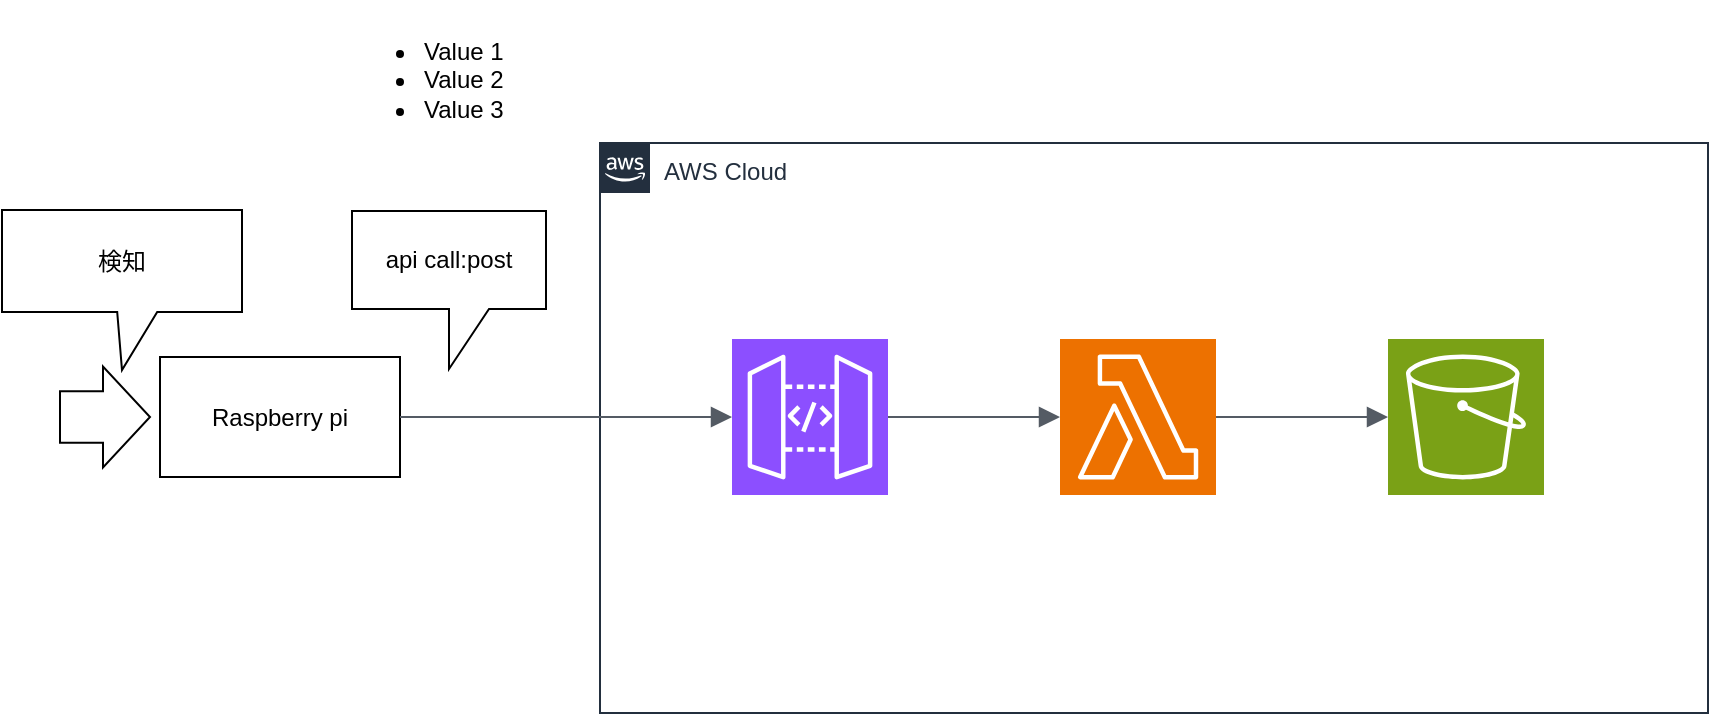 <mxfile version="24.7.7">
  <diagram name="ページ1" id="2bz06DOQqjxcS4X_Hx0f">
    <mxGraphModel dx="329" dy="1571" grid="0" gridSize="10" guides="1" tooltips="1" connect="1" arrows="1" fold="1" page="0" pageScale="1" pageWidth="827" pageHeight="1169" math="0" shadow="0">
      <root>
        <mxCell id="0" />
        <mxCell id="1" parent="0" />
        <mxCell id="OsVPCbcsclZ9nk15sfq9-4" value="Raspberry pi" style="rounded=0;whiteSpace=wrap;html=1;direction=east;" parent="1" vertex="1">
          <mxGeometry x="404" y="-295.5" width="120" height="60" as="geometry" />
        </mxCell>
        <mxCell id="OsVPCbcsclZ9nk15sfq9-5" value="AWS Cloud" style="points=[[0,0],[0.25,0],[0.5,0],[0.75,0],[1,0],[1,0.25],[1,0.5],[1,0.75],[1,1],[0.75,1],[0.5,1],[0.25,1],[0,1],[0,0.75],[0,0.5],[0,0.25]];outlineConnect=0;gradientColor=none;html=1;whiteSpace=wrap;fontSize=12;fontStyle=0;container=1;pointerEvents=0;collapsible=0;recursiveResize=0;shape=mxgraph.aws4.group;grIcon=mxgraph.aws4.group_aws_cloud_alt;strokeColor=#232F3E;fillColor=none;verticalAlign=top;align=left;spacingLeft=30;fontColor=#232F3E;dashed=0;" parent="1" vertex="1">
          <mxGeometry x="624" y="-402.5" width="554" height="285" as="geometry" />
        </mxCell>
        <mxCell id="OsVPCbcsclZ9nk15sfq9-8" value="" style="sketch=0;points=[[0,0,0],[0.25,0,0],[0.5,0,0],[0.75,0,0],[1,0,0],[0,1,0],[0.25,1,0],[0.5,1,0],[0.75,1,0],[1,1,0],[0,0.25,0],[0,0.5,0],[0,0.75,0],[1,0.25,0],[1,0.5,0],[1,0.75,0]];outlineConnect=0;fontColor=#232F3E;fillColor=#8C4FFF;strokeColor=#ffffff;dashed=0;verticalLabelPosition=bottom;verticalAlign=top;align=center;html=1;fontSize=12;fontStyle=0;aspect=fixed;shape=mxgraph.aws4.resourceIcon;resIcon=mxgraph.aws4.api_gateway;" parent="OsVPCbcsclZ9nk15sfq9-5" vertex="1">
          <mxGeometry x="66" y="98" width="78" height="78" as="geometry" />
        </mxCell>
        <mxCell id="OsVPCbcsclZ9nk15sfq9-9" value="" style="sketch=0;points=[[0,0,0],[0.25,0,0],[0.5,0,0],[0.75,0,0],[1,0,0],[0,1,0],[0.25,1,0],[0.5,1,0],[0.75,1,0],[1,1,0],[0,0.25,0],[0,0.5,0],[0,0.75,0],[1,0.25,0],[1,0.5,0],[1,0.75,0]];outlineConnect=0;fontColor=#232F3E;fillColor=#ED7100;strokeColor=#ffffff;dashed=0;verticalLabelPosition=bottom;verticalAlign=top;align=center;html=1;fontSize=12;fontStyle=0;aspect=fixed;shape=mxgraph.aws4.resourceIcon;resIcon=mxgraph.aws4.lambda;" parent="OsVPCbcsclZ9nk15sfq9-5" vertex="1">
          <mxGeometry x="230" y="98" width="78" height="78" as="geometry" />
        </mxCell>
        <mxCell id="OsVPCbcsclZ9nk15sfq9-10" value="" style="sketch=0;points=[[0,0,0],[0.25,0,0],[0.5,0,0],[0.75,0,0],[1,0,0],[0,1,0],[0.25,1,0],[0.5,1,0],[0.75,1,0],[1,1,0],[0,0.25,0],[0,0.5,0],[0,0.75,0],[1,0.25,0],[1,0.5,0],[1,0.75,0]];outlineConnect=0;fontColor=#232F3E;fillColor=#7AA116;strokeColor=#ffffff;dashed=0;verticalLabelPosition=bottom;verticalAlign=top;align=center;html=1;fontSize=12;fontStyle=0;aspect=fixed;shape=mxgraph.aws4.resourceIcon;resIcon=mxgraph.aws4.s3;" parent="OsVPCbcsclZ9nk15sfq9-5" vertex="1">
          <mxGeometry x="394" y="98" width="78" height="78" as="geometry" />
        </mxCell>
        <mxCell id="04KN84mdgKp82XxdjJGK-1" value="" style="edgeStyle=orthogonalEdgeStyle;html=1;endArrow=block;elbow=vertical;startArrow=none;endFill=1;strokeColor=#545B64;rounded=0;fontSize=12;startSize=8;endSize=8;curved=1;exitX=1;exitY=0.5;exitDx=0;exitDy=0;exitPerimeter=0;entryX=0;entryY=0.5;entryDx=0;entryDy=0;entryPerimeter=0;" edge="1" parent="OsVPCbcsclZ9nk15sfq9-5" source="OsVPCbcsclZ9nk15sfq9-8" target="OsVPCbcsclZ9nk15sfq9-9">
          <mxGeometry width="100" relative="1" as="geometry">
            <mxPoint x="82" y="326.5" as="sourcePoint" />
            <mxPoint x="182" y="326.5" as="targetPoint" />
          </mxGeometry>
        </mxCell>
        <mxCell id="04KN84mdgKp82XxdjJGK-2" value="" style="edgeStyle=orthogonalEdgeStyle;html=1;endArrow=block;elbow=vertical;startArrow=none;endFill=1;strokeColor=#545B64;rounded=0;fontSize=12;startSize=8;endSize=8;curved=1;exitX=1;exitY=0.5;exitDx=0;exitDy=0;exitPerimeter=0;entryX=0;entryY=0.5;entryDx=0;entryDy=0;entryPerimeter=0;" edge="1" parent="OsVPCbcsclZ9nk15sfq9-5" source="OsVPCbcsclZ9nk15sfq9-9" target="OsVPCbcsclZ9nk15sfq9-10">
          <mxGeometry width="100" relative="1" as="geometry">
            <mxPoint x="245" y="273.5" as="sourcePoint" />
            <mxPoint x="345" y="273.5" as="targetPoint" />
          </mxGeometry>
        </mxCell>
        <mxCell id="OsVPCbcsclZ9nk15sfq9-12" value="" style="edgeStyle=orthogonalEdgeStyle;html=1;endArrow=block;elbow=vertical;startArrow=none;endFill=1;strokeColor=#545B64;rounded=0;fontSize=12;startSize=8;endSize=8;curved=1;exitX=1;exitY=0.5;exitDx=0;exitDy=0;entryX=0;entryY=0.5;entryDx=0;entryDy=0;entryPerimeter=0;" parent="1" source="OsVPCbcsclZ9nk15sfq9-4" target="OsVPCbcsclZ9nk15sfq9-8" edge="1">
          <mxGeometry width="100" relative="1" as="geometry">
            <mxPoint x="524" y="-229" as="sourcePoint" />
            <mxPoint x="624" y="-229" as="targetPoint" />
          </mxGeometry>
        </mxCell>
        <mxCell id="OsVPCbcsclZ9nk15sfq9-13" value="" style="html=1;shadow=0;dashed=0;align=center;verticalAlign=middle;shape=mxgraph.arrows2.arrow;dy=0.49;dx=23.5;notch=0;" parent="1" vertex="1">
          <mxGeometry x="354" y="-290.75" width="45" height="50.5" as="geometry" />
        </mxCell>
        <mxCell id="OsVPCbcsclZ9nk15sfq9-15" value="検知" style="shape=callout;whiteSpace=wrap;html=1;perimeter=calloutPerimeter;size=29;position=0.48;" parent="1" vertex="1">
          <mxGeometry x="325" y="-369" width="120" height="80" as="geometry" />
        </mxCell>
        <mxCell id="04KN84mdgKp82XxdjJGK-3" value="api call:post" style="shape=callout;whiteSpace=wrap;html=1;perimeter=calloutPerimeter;" vertex="1" parent="1">
          <mxGeometry x="500" y="-368.5" width="97" height="79" as="geometry" />
        </mxCell>
        <mxCell id="04KN84mdgKp82XxdjJGK-25" value="&lt;ul&gt;&lt;li&gt;Value 1&lt;/li&gt;&lt;li&gt;Value 2&lt;/li&gt;&lt;li&gt;Value 3&lt;/li&gt;&lt;/ul&gt;" style="text;strokeColor=none;fillColor=none;html=1;whiteSpace=wrap;verticalAlign=middle;overflow=hidden;" vertex="1" parent="1">
          <mxGeometry x="494" y="-474" width="100" height="80" as="geometry" />
        </mxCell>
      </root>
    </mxGraphModel>
  </diagram>
</mxfile>
